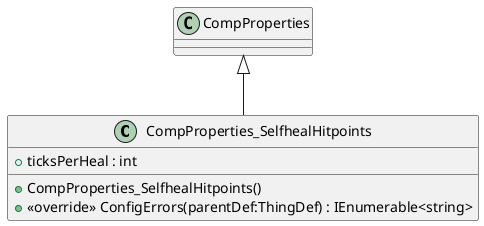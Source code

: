 @startuml
class CompProperties_SelfhealHitpoints {
    + ticksPerHeal : int
    + CompProperties_SelfhealHitpoints()
    + <<override>> ConfigErrors(parentDef:ThingDef) : IEnumerable<string>
}
CompProperties <|-- CompProperties_SelfhealHitpoints
@enduml
